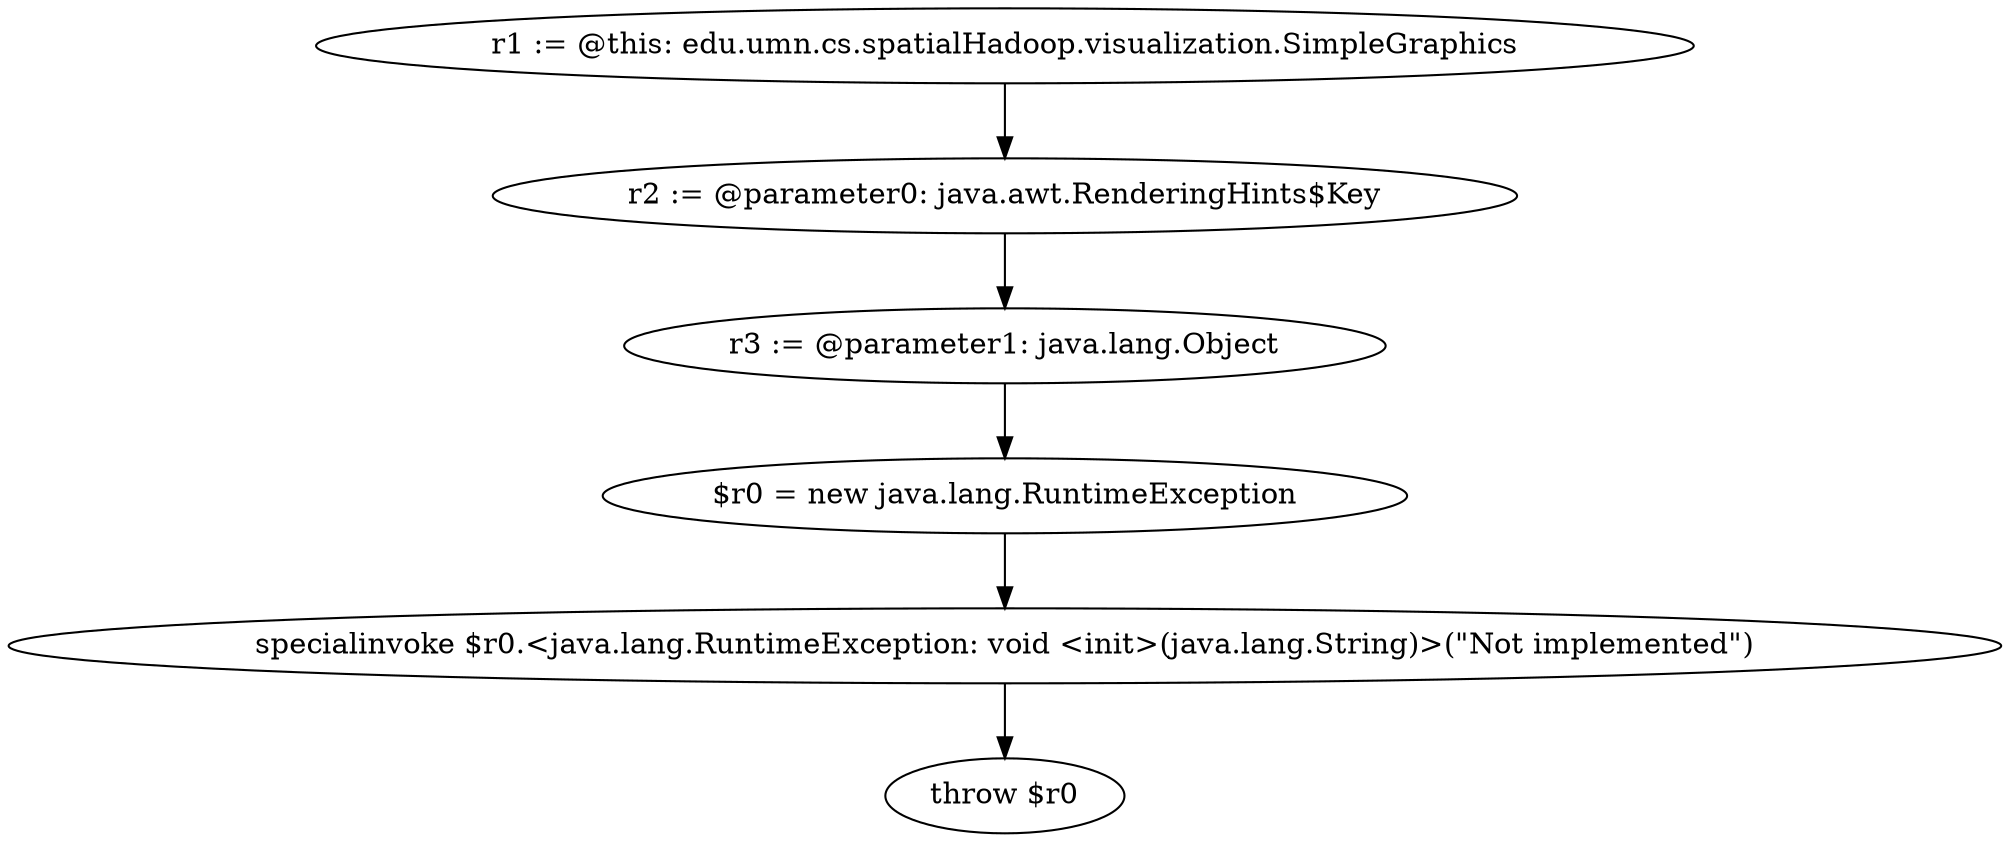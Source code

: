 digraph "unitGraph" {
    "r1 := @this: edu.umn.cs.spatialHadoop.visualization.SimpleGraphics"
    "r2 := @parameter0: java.awt.RenderingHints$Key"
    "r3 := @parameter1: java.lang.Object"
    "$r0 = new java.lang.RuntimeException"
    "specialinvoke $r0.<java.lang.RuntimeException: void <init>(java.lang.String)>(\"Not implemented\")"
    "throw $r0"
    "r1 := @this: edu.umn.cs.spatialHadoop.visualization.SimpleGraphics"->"r2 := @parameter0: java.awt.RenderingHints$Key";
    "r2 := @parameter0: java.awt.RenderingHints$Key"->"r3 := @parameter1: java.lang.Object";
    "r3 := @parameter1: java.lang.Object"->"$r0 = new java.lang.RuntimeException";
    "$r0 = new java.lang.RuntimeException"->"specialinvoke $r0.<java.lang.RuntimeException: void <init>(java.lang.String)>(\"Not implemented\")";
    "specialinvoke $r0.<java.lang.RuntimeException: void <init>(java.lang.String)>(\"Not implemented\")"->"throw $r0";
}
